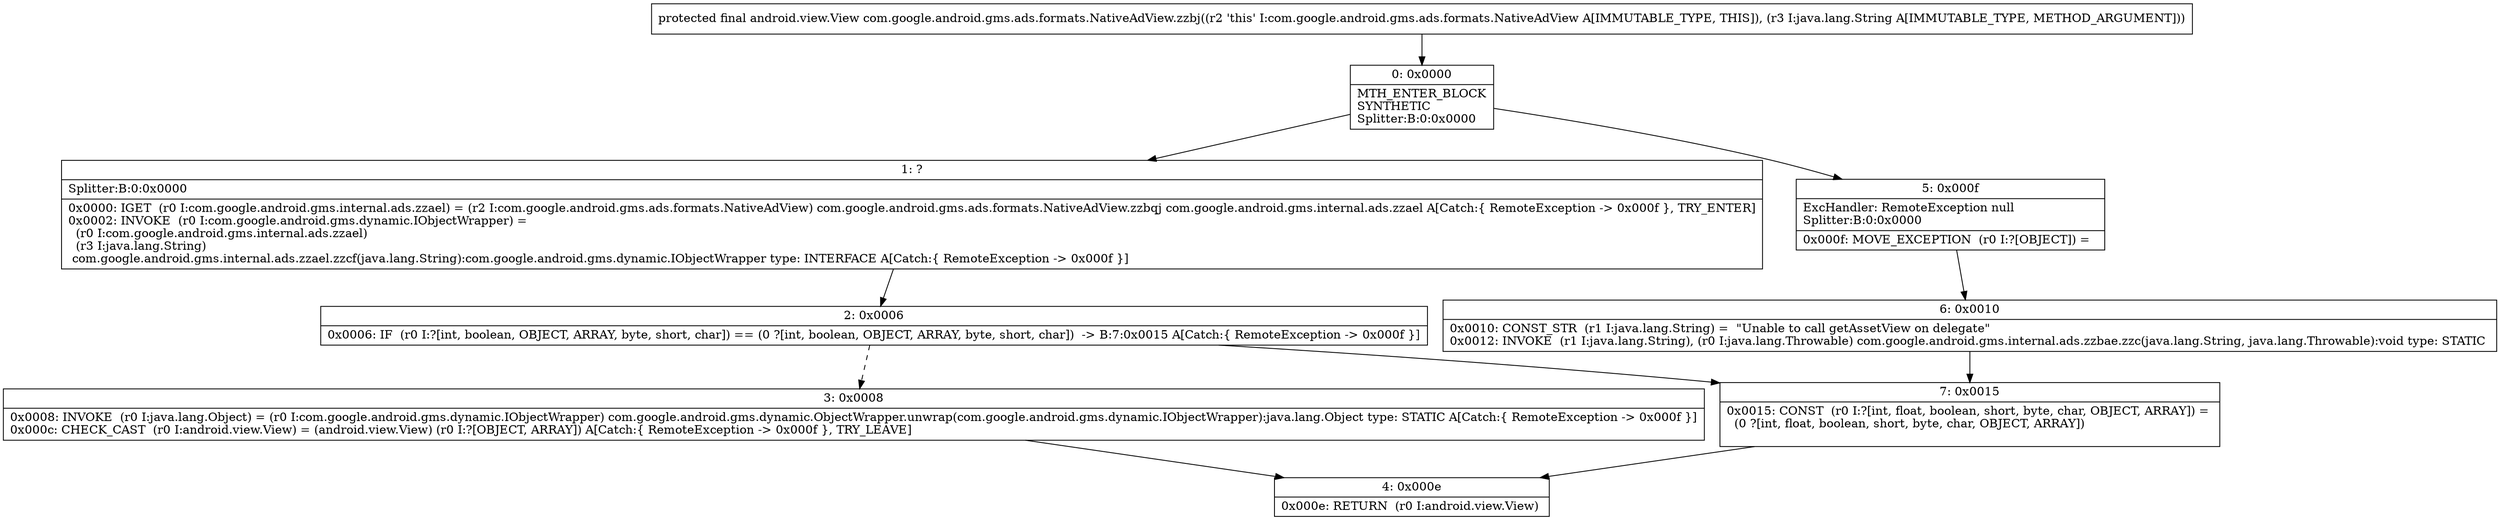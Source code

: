 digraph "CFG forcom.google.android.gms.ads.formats.NativeAdView.zzbj(Ljava\/lang\/String;)Landroid\/view\/View;" {
Node_0 [shape=record,label="{0\:\ 0x0000|MTH_ENTER_BLOCK\lSYNTHETIC\lSplitter:B:0:0x0000\l}"];
Node_1 [shape=record,label="{1\:\ ?|Splitter:B:0:0x0000\l|0x0000: IGET  (r0 I:com.google.android.gms.internal.ads.zzael) = (r2 I:com.google.android.gms.ads.formats.NativeAdView) com.google.android.gms.ads.formats.NativeAdView.zzbqj com.google.android.gms.internal.ads.zzael A[Catch:\{ RemoteException \-\> 0x000f \}, TRY_ENTER]\l0x0002: INVOKE  (r0 I:com.google.android.gms.dynamic.IObjectWrapper) = \l  (r0 I:com.google.android.gms.internal.ads.zzael)\l  (r3 I:java.lang.String)\l com.google.android.gms.internal.ads.zzael.zzcf(java.lang.String):com.google.android.gms.dynamic.IObjectWrapper type: INTERFACE A[Catch:\{ RemoteException \-\> 0x000f \}]\l}"];
Node_2 [shape=record,label="{2\:\ 0x0006|0x0006: IF  (r0 I:?[int, boolean, OBJECT, ARRAY, byte, short, char]) == (0 ?[int, boolean, OBJECT, ARRAY, byte, short, char])  \-\> B:7:0x0015 A[Catch:\{ RemoteException \-\> 0x000f \}]\l}"];
Node_3 [shape=record,label="{3\:\ 0x0008|0x0008: INVOKE  (r0 I:java.lang.Object) = (r0 I:com.google.android.gms.dynamic.IObjectWrapper) com.google.android.gms.dynamic.ObjectWrapper.unwrap(com.google.android.gms.dynamic.IObjectWrapper):java.lang.Object type: STATIC A[Catch:\{ RemoteException \-\> 0x000f \}]\l0x000c: CHECK_CAST  (r0 I:android.view.View) = (android.view.View) (r0 I:?[OBJECT, ARRAY]) A[Catch:\{ RemoteException \-\> 0x000f \}, TRY_LEAVE]\l}"];
Node_4 [shape=record,label="{4\:\ 0x000e|0x000e: RETURN  (r0 I:android.view.View) \l}"];
Node_5 [shape=record,label="{5\:\ 0x000f|ExcHandler: RemoteException null\lSplitter:B:0:0x0000\l|0x000f: MOVE_EXCEPTION  (r0 I:?[OBJECT]) =  \l}"];
Node_6 [shape=record,label="{6\:\ 0x0010|0x0010: CONST_STR  (r1 I:java.lang.String) =  \"Unable to call getAssetView on delegate\" \l0x0012: INVOKE  (r1 I:java.lang.String), (r0 I:java.lang.Throwable) com.google.android.gms.internal.ads.zzbae.zzc(java.lang.String, java.lang.Throwable):void type: STATIC \l}"];
Node_7 [shape=record,label="{7\:\ 0x0015|0x0015: CONST  (r0 I:?[int, float, boolean, short, byte, char, OBJECT, ARRAY]) = \l  (0 ?[int, float, boolean, short, byte, char, OBJECT, ARRAY])\l \l}"];
MethodNode[shape=record,label="{protected final android.view.View com.google.android.gms.ads.formats.NativeAdView.zzbj((r2 'this' I:com.google.android.gms.ads.formats.NativeAdView A[IMMUTABLE_TYPE, THIS]), (r3 I:java.lang.String A[IMMUTABLE_TYPE, METHOD_ARGUMENT])) }"];
MethodNode -> Node_0;
Node_0 -> Node_1;
Node_0 -> Node_5;
Node_1 -> Node_2;
Node_2 -> Node_3[style=dashed];
Node_2 -> Node_7;
Node_3 -> Node_4;
Node_5 -> Node_6;
Node_6 -> Node_7;
Node_7 -> Node_4;
}

